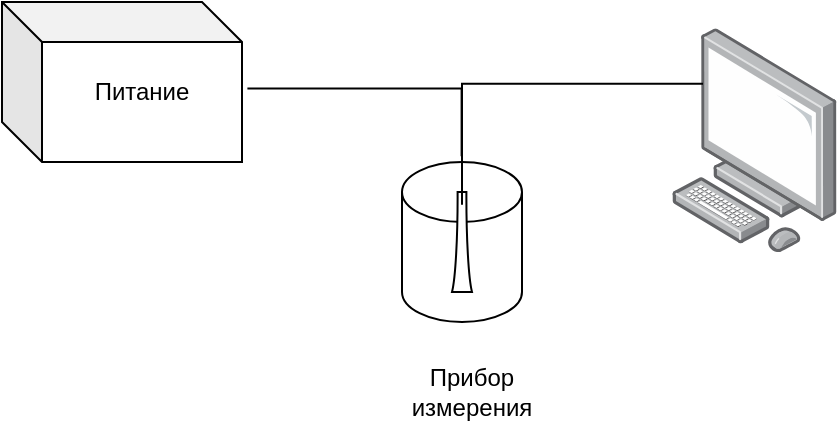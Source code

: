 <mxfile version="26.2.13">
  <diagram name="Page-1" id="mgzc8XI1IKYOlTB-SLnl">
    <mxGraphModel dx="1107" dy="473" grid="1" gridSize="10" guides="1" tooltips="1" connect="1" arrows="1" fold="1" page="1" pageScale="1" pageWidth="850" pageHeight="1100" math="0" shadow="0">
      <root>
        <mxCell id="0" />
        <mxCell id="1" parent="0" />
        <mxCell id="P41ABgcNEcPSGHjOtAH7-9" value="" style="shape=cylinder3;whiteSpace=wrap;html=1;boundedLbl=1;backgroundOutline=1;size=15;" vertex="1" parent="1">
          <mxGeometry x="360" y="220" width="60" height="80" as="geometry" />
        </mxCell>
        <mxCell id="P41ABgcNEcPSGHjOtAH7-1" value="" style="shape=cube;whiteSpace=wrap;html=1;boundedLbl=1;backgroundOutline=1;darkOpacity=0.05;darkOpacity2=0.1;" vertex="1" parent="1">
          <mxGeometry x="160" y="140" width="120" height="80" as="geometry" />
        </mxCell>
        <mxCell id="P41ABgcNEcPSGHjOtAH7-2" value="Питание" style="text;html=1;align=center;verticalAlign=middle;whiteSpace=wrap;rounded=0;" vertex="1" parent="1">
          <mxGeometry x="200" y="170" width="60" height="30" as="geometry" />
        </mxCell>
        <mxCell id="P41ABgcNEcPSGHjOtAH7-3" value="" style="image;points=[];aspect=fixed;html=1;align=center;shadow=0;dashed=0;image=img/lib/allied_telesis/computer_and_terminals/Personal_Computer.svg;" vertex="1" parent="1">
          <mxGeometry x="495" y="153.2" width="82.49" height="111.8" as="geometry" />
        </mxCell>
        <mxCell id="P41ABgcNEcPSGHjOtAH7-5" value="Прибор измерения" style="text;html=1;align=center;verticalAlign=middle;whiteSpace=wrap;rounded=0;" vertex="1" parent="1">
          <mxGeometry x="365" y="320" width="60" height="30" as="geometry" />
        </mxCell>
        <mxCell id="P41ABgcNEcPSGHjOtAH7-7" value="" style="verticalLabelPosition=bottom;align=center;outlineConnect=0;dashed=0;html=1;verticalAlign=top;shape=mxgraph.pid.flow_sensors.flow_nozzle;rotation=-90;" vertex="1" parent="1">
          <mxGeometry x="365" y="255" width="50" height="10" as="geometry" />
        </mxCell>
        <UserObject label="" link="&#xa;draw.io&#xa;&#xa;" id="P41ABgcNEcPSGHjOtAH7-11">
          <mxCell style="shape=partialRectangle;whiteSpace=wrap;html=1;bottom=0;right=0;fillColor=none;" vertex="1" parent="1">
            <mxGeometry x="390" y="180.9" width="120" height="60" as="geometry" />
          </mxCell>
        </UserObject>
        <UserObject label="" link="&#xa;draw.io&#xa;&#xa;" id="P41ABgcNEcPSGHjOtAH7-12">
          <mxCell style="shape=partialRectangle;whiteSpace=wrap;html=1;bottom=0;right=0;fillColor=none;rotation=90;" vertex="1" parent="1">
            <mxGeometry x="319.8" y="146.6" width="33.4" height="106.6" as="geometry" />
          </mxCell>
        </UserObject>
      </root>
    </mxGraphModel>
  </diagram>
</mxfile>
